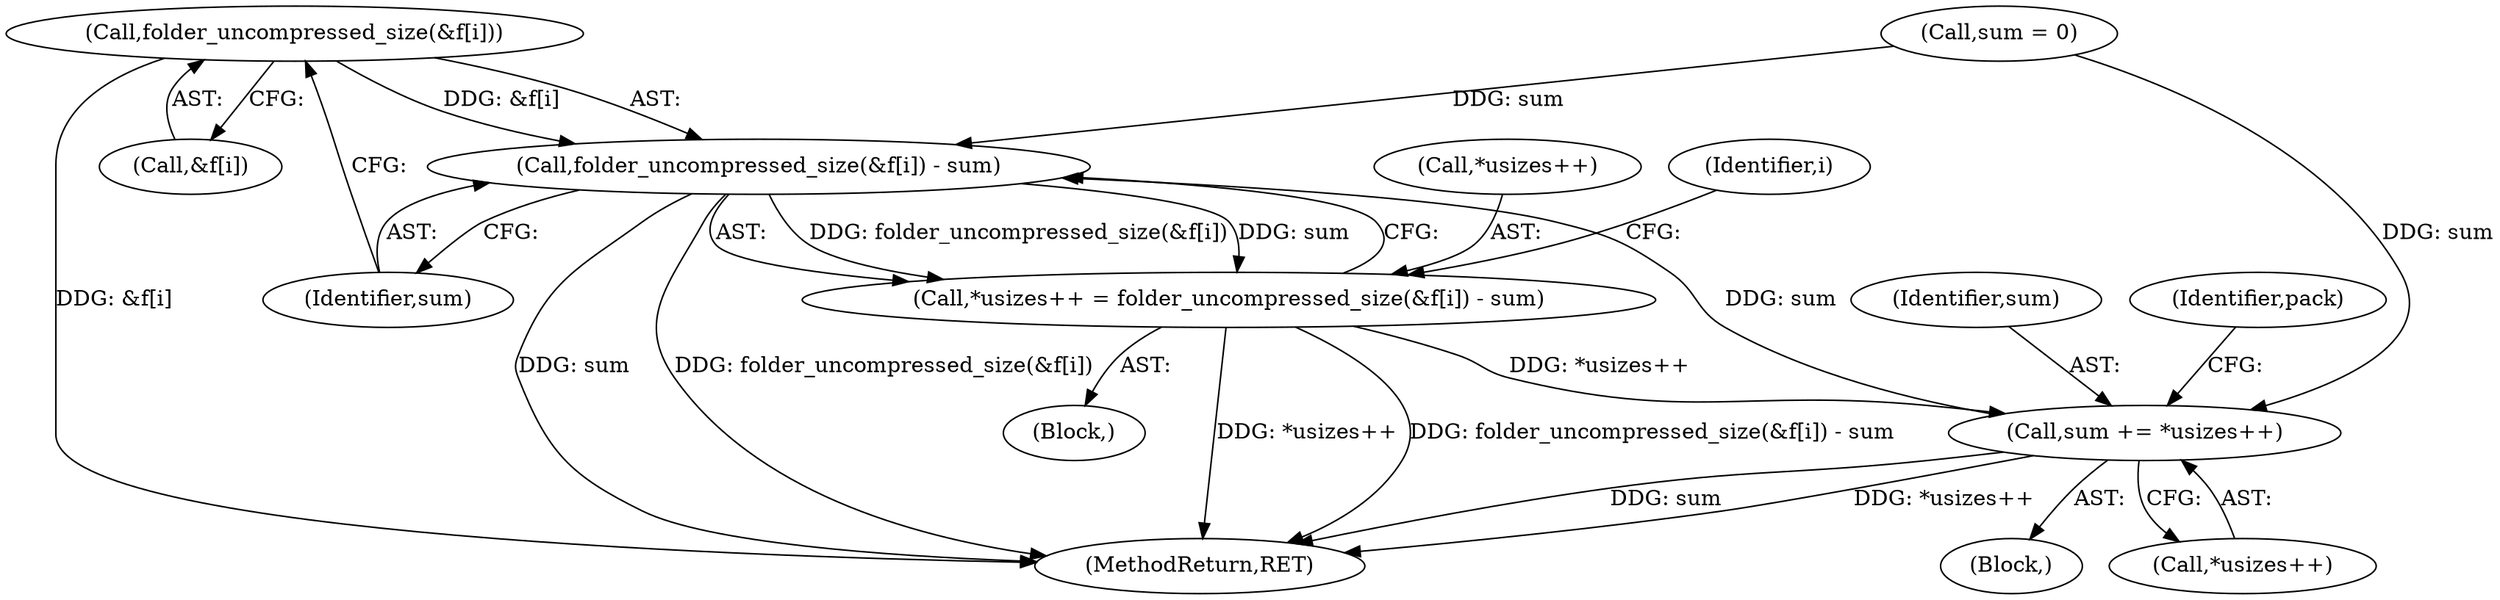 digraph "0_libarchive_e79ef306afe332faf22e9b442a2c6b59cb175573@array" {
"1000360" [label="(Call,folder_uncompressed_size(&f[i]))"];
"1000359" [label="(Call,folder_uncompressed_size(&f[i]) - sum)"];
"1000355" [label="(Call,*usizes++ = folder_uncompressed_size(&f[i]) - sum)"];
"1000350" [label="(Call,sum += *usizes++)"];
"1000360" [label="(Call,folder_uncompressed_size(&f[i]))"];
"1000355" [label="(Call,*usizes++ = folder_uncompressed_size(&f[i]) - sum)"];
"1000340" [label="(Block,)"];
"1000356" [label="(Call,*usizes++)"];
"1000319" [label="(Call,sum = 0)"];
"1000351" [label="(Identifier,sum)"];
"1000352" [label="(Call,*usizes++)"];
"1000350" [label="(Call,sum += *usizes++)"];
"1000339" [label="(Identifier,pack)"];
"1000307" [label="(Block,)"];
"1000594" [label="(MethodReturn,RET)"];
"1000306" [label="(Identifier,i)"];
"1000359" [label="(Call,folder_uncompressed_size(&f[i]) - sum)"];
"1000361" [label="(Call,&f[i])"];
"1000365" [label="(Identifier,sum)"];
"1000360" -> "1000359"  [label="AST: "];
"1000360" -> "1000361"  [label="CFG: "];
"1000361" -> "1000360"  [label="AST: "];
"1000365" -> "1000360"  [label="CFG: "];
"1000360" -> "1000594"  [label="DDG: &f[i]"];
"1000360" -> "1000359"  [label="DDG: &f[i]"];
"1000359" -> "1000355"  [label="AST: "];
"1000359" -> "1000365"  [label="CFG: "];
"1000365" -> "1000359"  [label="AST: "];
"1000355" -> "1000359"  [label="CFG: "];
"1000359" -> "1000594"  [label="DDG: sum"];
"1000359" -> "1000594"  [label="DDG: folder_uncompressed_size(&f[i])"];
"1000359" -> "1000355"  [label="DDG: folder_uncompressed_size(&f[i])"];
"1000359" -> "1000355"  [label="DDG: sum"];
"1000350" -> "1000359"  [label="DDG: sum"];
"1000319" -> "1000359"  [label="DDG: sum"];
"1000355" -> "1000307"  [label="AST: "];
"1000356" -> "1000355"  [label="AST: "];
"1000306" -> "1000355"  [label="CFG: "];
"1000355" -> "1000594"  [label="DDG: *usizes++"];
"1000355" -> "1000594"  [label="DDG: folder_uncompressed_size(&f[i]) - sum"];
"1000355" -> "1000350"  [label="DDG: *usizes++"];
"1000350" -> "1000340"  [label="AST: "];
"1000350" -> "1000352"  [label="CFG: "];
"1000351" -> "1000350"  [label="AST: "];
"1000352" -> "1000350"  [label="AST: "];
"1000339" -> "1000350"  [label="CFG: "];
"1000350" -> "1000594"  [label="DDG: sum"];
"1000350" -> "1000594"  [label="DDG: *usizes++"];
"1000319" -> "1000350"  [label="DDG: sum"];
}
